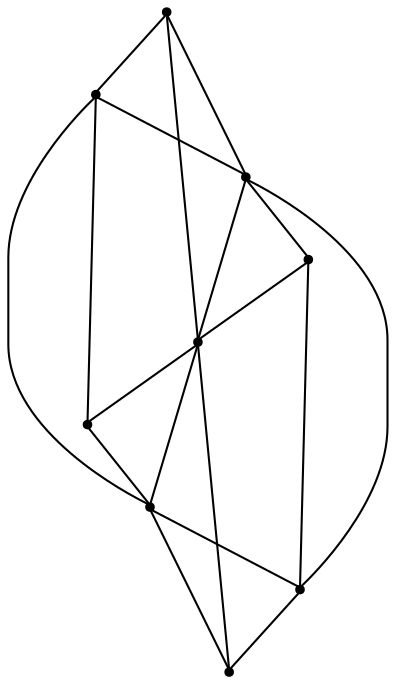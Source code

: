 graph {
  node [shape=point,comment="{\"directed\":false,\"doi\":\"10.1007/978-3-030-04414-5_39\",\"figure\":\"4 (1)\"}"]

  v0 [pos="527.2423161332741,770.2551084538279"]
  v1 [pos="605.7840112688677,931.9663577209437"]
  v2 [pos="684.9091142397353,1089.6311440321194"]
  v3 [pos="369.5713768311103,769.1007384666802"]
  v4 [pos="448.6964798019778,931.3870743353034"]
  v5 [pos="527.817409782934,1089.6311440321197"]
  v6 [pos="685.4842078893952,769.1007384666802"]
  v7 [pos="370.1506275735771,1089.0519878217558"]
  v8 [pos="527.817409782934,930.807790949663"]

  v3 -- v0 [id="-3",pos="369.5713768311103,769.1007384666802 527.2423161332741,770.2551084538279 527.2423161332741,770.2551084538279 527.2423161332741,770.2551084538279"]
  v0 -- v6 [id="-4",pos="527.2423161332741,770.2551084538279 685.4842078893952,769.1007384666802 685.4842078893952,769.1007384666802 685.4842078893952,769.1007384666802"]
  v4 -- v8 [id="-7",pos="448.6964798019778,931.3870743353034 527.817409782934,930.807790949663 527.817409782934,930.807790949663 527.817409782934,930.807790949663"]
  v8 -- v1 [id="-8",pos="527.817409782934,930.807790949663 605.7840112688677,931.9663577209437 605.7840112688677,931.9663577209437 605.7840112688677,931.9663577209437"]
  v7 -- v5 [id="-11",pos="370.1506275735771,1089.0519878217558 527.817409782934,1089.6311440321197 527.817409782934,1089.6311440321197 527.817409782934,1089.6311440321197"]
  v5 -- v2 [id="-12",pos="527.817409782934,1089.6311440321197 684.9091142397353,1089.6311440321194 684.9091142397353,1089.6311440321194 684.9091142397353,1089.6311440321194"]
  v7 -- v8 [id="-15",pos="370.1506275735771,1089.0519878217558 527.817409782934,930.807790949663 527.817409782934,930.807790949663 527.817409782934,930.807790949663"]
  v8 -- v6 [id="-16",pos="527.817409782934,930.807790949663 685.4842078893952,769.1007384666802 685.4842078893952,769.1007384666802 685.4842078893952,769.1007384666802"]
  v3 -- v8 [id="-19",pos="369.5713768311103,769.1007384666802 527.817409782934,930.807790949663 527.817409782934,930.807790949663 527.817409782934,930.807790949663"]
  v8 -- v2 [id="-20",pos="527.817409782934,930.807790949663 684.9091142397353,1089.6311440321194 684.9091142397353,1089.6311440321194 684.9091142397353,1089.6311440321194"]
  v7 -- v4 [id="-23",pos="370.1506275735771,1089.0519878217558 448.6964798019778,931.3870743353034 448.6964798019778,931.3870743353034 448.6964798019778,931.3870743353034"]
  v4 -- v0 [id="-24",pos="448.6964798019778,931.3870743353034 527.2423161332741,770.2551084538279 527.2423161332741,770.2551084538279 527.2423161332741,770.2551084538279"]
  v1 -- v0 [id="-26",pos="605.7840112688677,931.9663577209437 527.2423161332741,770.2551084538279 527.2423161332741,770.2551084538279 527.2423161332741,770.2551084538279"]
  v2 -- v1 [id="-27",pos="684.9091142397353,1089.6311440321194 605.7840112688677,931.9663577209437 605.7840112688677,931.9663577209437 605.7840112688677,931.9663577209437"]
  v5 -- v1 [id="-29",pos="527.817409782934,1089.6311440321197 605.7840112688677,931.9663577209437 605.7840112688677,931.9663577209437 605.7840112688677,931.9663577209437"]
  v1 -- v6 [id="-30",pos="605.7840112688677,931.9663577209437 685.4842078893952,769.1007384666802 685.4842078893952,769.1007384666802 685.4842078893952,769.1007384666802"]
  v5 -- v4 [id="-34",pos="527.817409782934,1089.6311440321197 448.6964798019778,931.3870743353034 448.6964798019778,931.3870743353034 448.6964798019778,931.3870743353034"]
  v4 -- v3 [id="-35",pos="448.6964798019778,931.3870743353034 369.5713768311103,769.1007384666802 369.5713768311103,769.1007384666802 369.5713768311103,769.1007384666802"]
}
